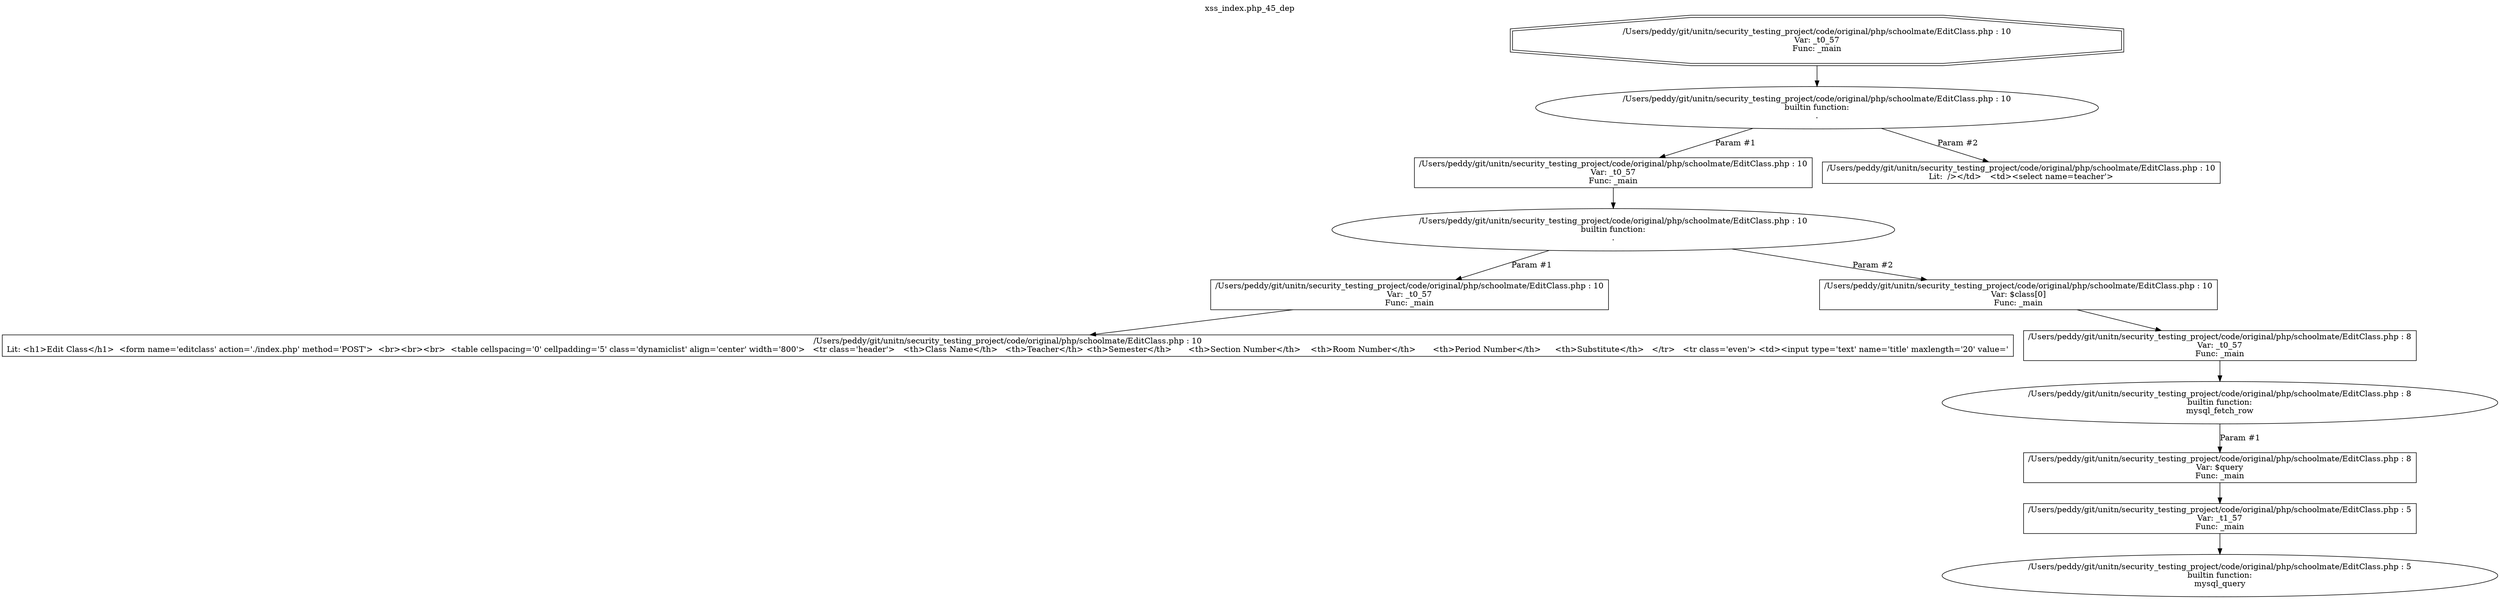 digraph cfg {
  label="xss_index.php_45_dep";
  labelloc=t;
  n1 [shape=doubleoctagon, label="/Users/peddy/git/unitn/security_testing_project/code/original/php/schoolmate/EditClass.php : 10\nVar: _t0_57\nFunc: _main\n"];
  n2 [shape=ellipse, label="/Users/peddy/git/unitn/security_testing_project/code/original/php/schoolmate/EditClass.php : 10\nbuiltin function:\n.\n"];
  n3 [shape=box, label="/Users/peddy/git/unitn/security_testing_project/code/original/php/schoolmate/EditClass.php : 10\nVar: _t0_57\nFunc: _main\n"];
  n4 [shape=ellipse, label="/Users/peddy/git/unitn/security_testing_project/code/original/php/schoolmate/EditClass.php : 10\nbuiltin function:\n.\n"];
  n5 [shape=box, label="/Users/peddy/git/unitn/security_testing_project/code/original/php/schoolmate/EditClass.php : 10\nVar: _t0_57\nFunc: _main\n"];
  n6 [shape=box, label="/Users/peddy/git/unitn/security_testing_project/code/original/php/schoolmate/EditClass.php : 10\nLit: <h1>Edit Class</h1>  <form name='editclass' action='./index.php' method='POST'>  <br><br><br>  <table cellspacing='0' cellpadding='5' class='dynamiclist' align='center' width='800'>   <tr class='header'>	<th>Class Name</th>	<th>Teacher</th>	<th>Semester</th>	<th>Section Number</th>	<th>Room Number</th>	<th>Period Number</th>	<th>Substitute</th>   </tr>   <tr class='even'>	<td><input type='text' name='title' maxlength='20' value='\n"];
  n7 [shape=box, label="/Users/peddy/git/unitn/security_testing_project/code/original/php/schoolmate/EditClass.php : 10\nVar: $class[0]\nFunc: _main\n"];
  n8 [shape=box, label="/Users/peddy/git/unitn/security_testing_project/code/original/php/schoolmate/EditClass.php : 8\nVar: _t0_57\nFunc: _main\n"];
  n9 [shape=ellipse, label="/Users/peddy/git/unitn/security_testing_project/code/original/php/schoolmate/EditClass.php : 8\nbuiltin function:\nmysql_fetch_row\n"];
  n10 [shape=box, label="/Users/peddy/git/unitn/security_testing_project/code/original/php/schoolmate/EditClass.php : 8\nVar: $query\nFunc: _main\n"];
  n11 [shape=box, label="/Users/peddy/git/unitn/security_testing_project/code/original/php/schoolmate/EditClass.php : 5\nVar: _t1_57\nFunc: _main\n"];
  n12 [shape=ellipse, label="/Users/peddy/git/unitn/security_testing_project/code/original/php/schoolmate/EditClass.php : 5\nbuiltin function:\nmysql_query\n"];
  n13 [shape=box, label="/Users/peddy/git/unitn/security_testing_project/code/original/php/schoolmate/EditClass.php : 10\nLit:  /></td>	<td><select name=teacher'>\n"];
  n1 -> n2;
  n3 -> n4;
  n5 -> n6;
  n4 -> n5[label="Param #1"];
  n4 -> n7[label="Param #2"];
  n8 -> n9;
  n11 -> n12;
  n10 -> n11;
  n9 -> n10[label="Param #1"];
  n7 -> n8;
  n2 -> n3[label="Param #1"];
  n2 -> n13[label="Param #2"];
}
